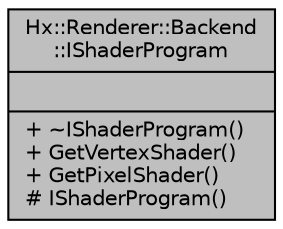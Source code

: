 digraph "Hx::Renderer::Backend::IShaderProgram"
{
  edge [fontname="Helvetica",fontsize="10",labelfontname="Helvetica",labelfontsize="10"];
  node [fontname="Helvetica",fontsize="10",shape=record];
  Node1 [label="{Hx::Renderer::Backend\l::IShaderProgram\n||+ ~IShaderProgram()\l+ GetVertexShader()\l+ GetPixelShader()\l# IShaderProgram()\l}",height=0.2,width=0.4,color="black", fillcolor="grey75", style="filled", fontcolor="black"];
}
